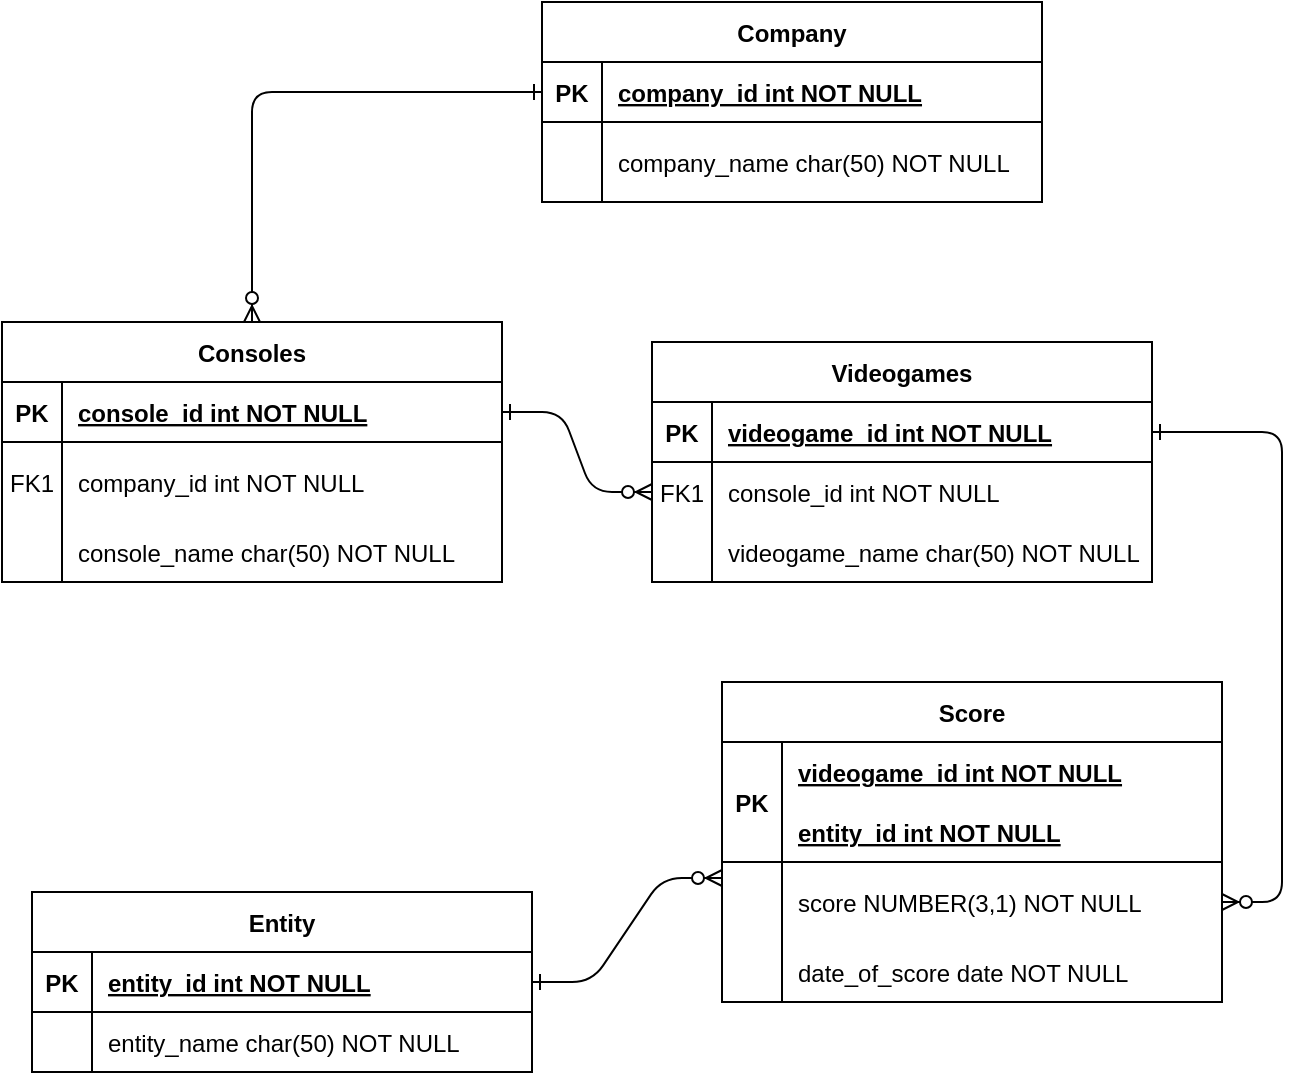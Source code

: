 <mxfile version="15.8.6" type="device"><diagram id="R2lEEEUBdFMjLlhIrx00" name="Page-1"><mxGraphModel dx="1186" dy="762" grid="1" gridSize="10" guides="1" tooltips="1" connect="1" arrows="1" fold="1" page="1" pageScale="1" pageWidth="850" pageHeight="1100" math="0" shadow="0" extFonts="Permanent Marker^https://fonts.googleapis.com/css?family=Permanent+Marker"><root><mxCell id="0"/><mxCell id="1" parent="0"/><mxCell id="QAriqx6nca8uOO2s14CR-1" value="" style="edgeStyle=entityRelationEdgeStyle;endArrow=ERzeroToMany;startArrow=ERone;endFill=1;startFill=0;exitX=1;exitY=0.5;exitDx=0;exitDy=0;" edge="1" parent="1" source="QAriqx6nca8uOO2s14CR-49" target="QAriqx6nca8uOO2s14CR-7"><mxGeometry width="100" height="100" relative="1" as="geometry"><mxPoint x="320" y="790" as="sourcePoint"/><mxPoint x="420" y="690" as="targetPoint"/></mxGeometry></mxCell><mxCell id="QAriqx6nca8uOO2s14CR-2" value="" style="edgeStyle=entityRelationEdgeStyle;endArrow=ERzeroToMany;startArrow=ERone;endFill=1;startFill=0;" edge="1" parent="1" source="QAriqx6nca8uOO2s14CR-4" target="QAriqx6nca8uOO2s14CR-17"><mxGeometry width="100" height="100" relative="1" as="geometry"><mxPoint x="380" y="250" as="sourcePoint"/><mxPoint x="440" y="275" as="targetPoint"/></mxGeometry></mxCell><mxCell id="QAriqx6nca8uOO2s14CR-3" value="Videogames" style="shape=table;startSize=30;container=1;collapsible=1;childLayout=tableLayout;fixedRows=1;rowLines=0;fontStyle=1;align=center;resizeLast=1;" vertex="1" parent="1"><mxGeometry x="425" y="220" width="250" height="120" as="geometry"/></mxCell><mxCell id="QAriqx6nca8uOO2s14CR-4" value="" style="shape=partialRectangle;collapsible=0;dropTarget=0;pointerEvents=0;fillColor=none;points=[[0,0.5],[1,0.5]];portConstraint=eastwest;top=0;left=0;right=0;bottom=1;" vertex="1" parent="QAriqx6nca8uOO2s14CR-3"><mxGeometry y="30" width="250" height="30" as="geometry"/></mxCell><mxCell id="QAriqx6nca8uOO2s14CR-5" value="PK" style="shape=partialRectangle;overflow=hidden;connectable=0;fillColor=none;top=0;left=0;bottom=0;right=0;fontStyle=1;" vertex="1" parent="QAriqx6nca8uOO2s14CR-4"><mxGeometry width="30" height="30" as="geometry"><mxRectangle width="30" height="30" as="alternateBounds"/></mxGeometry></mxCell><mxCell id="QAriqx6nca8uOO2s14CR-6" value="videogame_id int NOT NULL " style="shape=partialRectangle;overflow=hidden;connectable=0;fillColor=none;top=0;left=0;bottom=0;right=0;align=left;spacingLeft=6;fontStyle=5;" vertex="1" parent="QAriqx6nca8uOO2s14CR-4"><mxGeometry x="30" width="220" height="30" as="geometry"><mxRectangle width="220" height="30" as="alternateBounds"/></mxGeometry></mxCell><mxCell id="QAriqx6nca8uOO2s14CR-7" value="" style="shape=partialRectangle;collapsible=0;dropTarget=0;pointerEvents=0;fillColor=none;points=[[0,0.5],[1,0.5]];portConstraint=eastwest;top=0;left=0;right=0;bottom=0;" vertex="1" parent="QAriqx6nca8uOO2s14CR-3"><mxGeometry y="60" width="250" height="30" as="geometry"/></mxCell><mxCell id="QAriqx6nca8uOO2s14CR-8" value="FK1" style="shape=partialRectangle;overflow=hidden;connectable=0;fillColor=none;top=0;left=0;bottom=0;right=0;" vertex="1" parent="QAriqx6nca8uOO2s14CR-7"><mxGeometry width="30" height="30" as="geometry"><mxRectangle width="30" height="30" as="alternateBounds"/></mxGeometry></mxCell><mxCell id="QAriqx6nca8uOO2s14CR-9" value="console_id int NOT NULL" style="shape=partialRectangle;overflow=hidden;connectable=0;fillColor=none;top=0;left=0;bottom=0;right=0;align=left;spacingLeft=6;" vertex="1" parent="QAriqx6nca8uOO2s14CR-7"><mxGeometry x="30" width="220" height="30" as="geometry"><mxRectangle width="220" height="30" as="alternateBounds"/></mxGeometry></mxCell><mxCell id="QAriqx6nca8uOO2s14CR-10" value="" style="shape=partialRectangle;collapsible=0;dropTarget=0;pointerEvents=0;fillColor=none;points=[[0,0.5],[1,0.5]];portConstraint=eastwest;top=0;left=0;right=0;bottom=0;" vertex="1" parent="QAriqx6nca8uOO2s14CR-3"><mxGeometry y="90" width="250" height="30" as="geometry"/></mxCell><mxCell id="QAriqx6nca8uOO2s14CR-11" value="" style="shape=partialRectangle;overflow=hidden;connectable=0;fillColor=none;top=0;left=0;bottom=0;right=0;" vertex="1" parent="QAriqx6nca8uOO2s14CR-10"><mxGeometry width="30" height="30" as="geometry"><mxRectangle width="30" height="30" as="alternateBounds"/></mxGeometry></mxCell><mxCell id="QAriqx6nca8uOO2s14CR-12" value="videogame_name char(50) NOT NULL" style="shape=partialRectangle;overflow=hidden;connectable=0;fillColor=none;top=0;left=0;bottom=0;right=0;align=left;spacingLeft=6;" vertex="1" parent="QAriqx6nca8uOO2s14CR-10"><mxGeometry x="30" width="220" height="30" as="geometry"><mxRectangle width="220" height="30" as="alternateBounds"/></mxGeometry></mxCell><mxCell id="QAriqx6nca8uOO2s14CR-13" value="Score" style="shape=table;startSize=30;container=1;collapsible=1;childLayout=tableLayout;fixedRows=1;rowLines=0;fontStyle=1;align=center;resizeLast=1;" vertex="1" parent="1"><mxGeometry x="460" y="390" width="250" height="160" as="geometry"/></mxCell><mxCell id="QAriqx6nca8uOO2s14CR-14" value="" style="shape=partialRectangle;collapsible=0;dropTarget=0;pointerEvents=0;fillColor=none;points=[[0,0.5],[1,0.5]];portConstraint=eastwest;top=0;left=0;right=0;bottom=1;" vertex="1" parent="QAriqx6nca8uOO2s14CR-13"><mxGeometry y="30" width="250" height="60" as="geometry"/></mxCell><mxCell id="QAriqx6nca8uOO2s14CR-15" value="PK" style="shape=partialRectangle;overflow=hidden;connectable=0;fillColor=none;top=0;left=0;bottom=0;right=0;fontStyle=1;" vertex="1" parent="QAriqx6nca8uOO2s14CR-14"><mxGeometry width="30" height="60" as="geometry"><mxRectangle width="30" height="60" as="alternateBounds"/></mxGeometry></mxCell><mxCell id="QAriqx6nca8uOO2s14CR-16" value="" style="shape=partialRectangle;overflow=hidden;connectable=0;fillColor=none;top=0;left=0;bottom=0;right=0;align=left;spacingLeft=6;fontStyle=5;" vertex="1" parent="QAriqx6nca8uOO2s14CR-14"><mxGeometry x="30" width="220" height="60" as="geometry"><mxRectangle width="220" height="60" as="alternateBounds"/></mxGeometry></mxCell><mxCell id="QAriqx6nca8uOO2s14CR-17" value="" style="shape=partialRectangle;collapsible=0;dropTarget=0;pointerEvents=0;fillColor=none;points=[[0,0.5],[1,0.5]];portConstraint=eastwest;top=0;left=0;right=0;bottom=0;" vertex="1" parent="QAriqx6nca8uOO2s14CR-13"><mxGeometry y="90" width="250" height="40" as="geometry"/></mxCell><mxCell id="QAriqx6nca8uOO2s14CR-18" value="" style="shape=partialRectangle;overflow=hidden;connectable=0;fillColor=none;top=0;left=0;bottom=0;right=0;" vertex="1" parent="QAriqx6nca8uOO2s14CR-17"><mxGeometry width="30" height="40" as="geometry"><mxRectangle width="30" height="40" as="alternateBounds"/></mxGeometry></mxCell><mxCell id="QAriqx6nca8uOO2s14CR-19" value="score NUMBER(3,1) NOT NULL" style="shape=partialRectangle;overflow=hidden;connectable=0;fillColor=none;top=0;left=0;bottom=0;right=0;align=left;spacingLeft=6;" vertex="1" parent="QAriqx6nca8uOO2s14CR-17"><mxGeometry x="30" width="220" height="40" as="geometry"><mxRectangle width="220" height="40" as="alternateBounds"/></mxGeometry></mxCell><mxCell id="QAriqx6nca8uOO2s14CR-20" value="" style="shape=partialRectangle;collapsible=0;dropTarget=0;pointerEvents=0;fillColor=none;points=[[0,0.5],[1,0.5]];portConstraint=eastwest;top=0;left=0;right=0;bottom=0;" vertex="1" parent="QAriqx6nca8uOO2s14CR-13"><mxGeometry y="130" width="250" height="30" as="geometry"/></mxCell><mxCell id="QAriqx6nca8uOO2s14CR-21" value="" style="shape=partialRectangle;overflow=hidden;connectable=0;fillColor=none;top=0;left=0;bottom=0;right=0;" vertex="1" parent="QAriqx6nca8uOO2s14CR-20"><mxGeometry width="30" height="30" as="geometry"><mxRectangle width="30" height="30" as="alternateBounds"/></mxGeometry></mxCell><mxCell id="QAriqx6nca8uOO2s14CR-22" value="" style="shape=partialRectangle;overflow=hidden;connectable=0;fillColor=none;top=0;left=0;bottom=0;right=0;align=left;spacingLeft=6;" vertex="1" parent="QAriqx6nca8uOO2s14CR-20"><mxGeometry x="30" width="220" height="30" as="geometry"><mxRectangle width="220" height="30" as="alternateBounds"/></mxGeometry></mxCell><mxCell id="QAriqx6nca8uOO2s14CR-31" value="" style="shape=partialRectangle;collapsible=0;dropTarget=0;pointerEvents=0;fillColor=none;points=[[0,0.5],[1,0.5]];portConstraint=eastwest;top=0;left=0;right=0;bottom=0;" vertex="1" parent="1"><mxGeometry x="460" y="520" width="250" height="30" as="geometry"/></mxCell><mxCell id="QAriqx6nca8uOO2s14CR-32" value="" style="shape=partialRectangle;overflow=hidden;connectable=0;fillColor=none;top=0;left=0;bottom=0;right=0;" vertex="1" parent="QAriqx6nca8uOO2s14CR-31"><mxGeometry width="30" height="30" as="geometry"><mxRectangle width="30" height="30" as="alternateBounds"/></mxGeometry></mxCell><mxCell id="QAriqx6nca8uOO2s14CR-33" value="date_of_score date NOT NULL" style="shape=partialRectangle;overflow=hidden;connectable=0;fillColor=none;top=0;left=0;bottom=0;right=0;align=left;spacingLeft=6;" vertex="1" parent="QAriqx6nca8uOO2s14CR-31"><mxGeometry x="30" width="220" height="30" as="geometry"><mxRectangle width="220" height="30" as="alternateBounds"/></mxGeometry></mxCell><mxCell id="QAriqx6nca8uOO2s14CR-34" value="" style="shape=partialRectangle;collapsible=0;dropTarget=0;pointerEvents=0;fillColor=none;points=[[0,0.5],[1,0.5]];portConstraint=eastwest;top=0;left=0;right=0;bottom=0;fontStyle=1" vertex="1" parent="1"><mxGeometry x="460" y="420" width="250" height="30" as="geometry"/></mxCell><mxCell id="QAriqx6nca8uOO2s14CR-35" value="" style="shape=partialRectangle;overflow=hidden;connectable=0;fillColor=none;top=0;left=0;bottom=0;right=0;" vertex="1" parent="QAriqx6nca8uOO2s14CR-34"><mxGeometry width="30" height="30" as="geometry"><mxRectangle width="30" height="30" as="alternateBounds"/></mxGeometry></mxCell><mxCell id="QAriqx6nca8uOO2s14CR-36" value="videogame_id int NOT NULL" style="shape=partialRectangle;overflow=hidden;connectable=0;fillColor=none;top=0;left=0;bottom=0;right=0;align=left;spacingLeft=6;fontStyle=5" vertex="1" parent="QAriqx6nca8uOO2s14CR-34"><mxGeometry x="30" width="220" height="30" as="geometry"><mxRectangle width="220" height="30" as="alternateBounds"/></mxGeometry></mxCell><mxCell id="QAriqx6nca8uOO2s14CR-37" value="" style="shape=partialRectangle;collapsible=0;dropTarget=0;pointerEvents=0;fillColor=none;points=[[0,0.5],[1,0.5]];portConstraint=eastwest;top=0;left=0;right=0;bottom=0;fontStyle=0" vertex="1" parent="1"><mxGeometry x="460" y="450" width="250" height="30" as="geometry"/></mxCell><mxCell id="QAriqx6nca8uOO2s14CR-38" value="" style="shape=partialRectangle;overflow=hidden;connectable=0;fillColor=none;top=0;left=0;bottom=0;right=0;" vertex="1" parent="QAriqx6nca8uOO2s14CR-37"><mxGeometry width="30" height="30" as="geometry"><mxRectangle width="30" height="30" as="alternateBounds"/></mxGeometry></mxCell><mxCell id="QAriqx6nca8uOO2s14CR-39" value="entity_id int NOT NULL" style="shape=partialRectangle;overflow=hidden;connectable=0;fillColor=none;top=0;left=0;bottom=0;right=0;align=left;spacingLeft=6;fontStyle=5" vertex="1" parent="QAriqx6nca8uOO2s14CR-37"><mxGeometry x="30" width="220" height="30" as="geometry"><mxRectangle width="220" height="30" as="alternateBounds"/></mxGeometry></mxCell><mxCell id="QAriqx6nca8uOO2s14CR-40" value="Entity" style="shape=table;startSize=30;container=1;collapsible=1;childLayout=tableLayout;fixedRows=1;rowLines=0;fontStyle=1;align=center;resizeLast=1;" vertex="1" parent="1"><mxGeometry x="115" y="495" width="250" height="90" as="geometry"/></mxCell><mxCell id="QAriqx6nca8uOO2s14CR-41" value="" style="shape=partialRectangle;collapsible=0;dropTarget=0;pointerEvents=0;fillColor=none;points=[[0,0.5],[1,0.5]];portConstraint=eastwest;top=0;left=0;right=0;bottom=1;" vertex="1" parent="QAriqx6nca8uOO2s14CR-40"><mxGeometry y="30" width="250" height="30" as="geometry"/></mxCell><mxCell id="QAriqx6nca8uOO2s14CR-42" value="PK" style="shape=partialRectangle;overflow=hidden;connectable=0;fillColor=none;top=0;left=0;bottom=0;right=0;fontStyle=1;" vertex="1" parent="QAriqx6nca8uOO2s14CR-41"><mxGeometry width="30" height="30" as="geometry"><mxRectangle width="30" height="30" as="alternateBounds"/></mxGeometry></mxCell><mxCell id="QAriqx6nca8uOO2s14CR-43" value="entity_id int NOT NULL " style="shape=partialRectangle;overflow=hidden;connectable=0;fillColor=none;top=0;left=0;bottom=0;right=0;align=left;spacingLeft=6;fontStyle=5;" vertex="1" parent="QAriqx6nca8uOO2s14CR-41"><mxGeometry x="30" width="220" height="30" as="geometry"><mxRectangle width="220" height="30" as="alternateBounds"/></mxGeometry></mxCell><mxCell id="QAriqx6nca8uOO2s14CR-44" value="" style="shape=partialRectangle;collapsible=0;dropTarget=0;pointerEvents=0;fillColor=none;points=[[0,0.5],[1,0.5]];portConstraint=eastwest;top=0;left=0;right=0;bottom=0;" vertex="1" parent="QAriqx6nca8uOO2s14CR-40"><mxGeometry y="60" width="250" height="30" as="geometry"/></mxCell><mxCell id="QAriqx6nca8uOO2s14CR-45" value="" style="shape=partialRectangle;overflow=hidden;connectable=0;fillColor=none;top=0;left=0;bottom=0;right=0;" vertex="1" parent="QAriqx6nca8uOO2s14CR-44"><mxGeometry width="30" height="30" as="geometry"><mxRectangle width="30" height="30" as="alternateBounds"/></mxGeometry></mxCell><mxCell id="QAriqx6nca8uOO2s14CR-46" value="entity_name char(50) NOT NULL" style="shape=partialRectangle;overflow=hidden;connectable=0;fillColor=none;top=0;left=0;bottom=0;right=0;align=left;spacingLeft=6;" vertex="1" parent="QAriqx6nca8uOO2s14CR-44"><mxGeometry x="30" width="220" height="30" as="geometry"><mxRectangle width="220" height="30" as="alternateBounds"/></mxGeometry></mxCell><mxCell id="QAriqx6nca8uOO2s14CR-47" value="" style="edgeStyle=entityRelationEdgeStyle;endArrow=ERzeroToMany;startArrow=ERone;endFill=1;startFill=0;exitX=1;exitY=0.5;exitDx=0;exitDy=0;" edge="1" parent="1" source="QAriqx6nca8uOO2s14CR-41"><mxGeometry width="100" height="100" relative="1" as="geometry"><mxPoint x="360" y="245" as="sourcePoint"/><mxPoint x="460" y="488" as="targetPoint"/></mxGeometry></mxCell><mxCell id="QAriqx6nca8uOO2s14CR-48" value="Consoles" style="shape=table;startSize=30;container=1;collapsible=1;childLayout=tableLayout;fixedRows=1;rowLines=0;fontStyle=1;align=center;resizeLast=1;" vertex="1" parent="1"><mxGeometry x="100" y="210" width="250" height="130" as="geometry"/></mxCell><mxCell id="QAriqx6nca8uOO2s14CR-49" value="" style="shape=partialRectangle;collapsible=0;dropTarget=0;pointerEvents=0;fillColor=none;points=[[0,0.5],[1,0.5]];portConstraint=eastwest;top=0;left=0;right=0;bottom=1;" vertex="1" parent="QAriqx6nca8uOO2s14CR-48"><mxGeometry y="30" width="250" height="30" as="geometry"/></mxCell><mxCell id="QAriqx6nca8uOO2s14CR-50" value="PK" style="shape=partialRectangle;overflow=hidden;connectable=0;fillColor=none;top=0;left=0;bottom=0;right=0;fontStyle=1;" vertex="1" parent="QAriqx6nca8uOO2s14CR-49"><mxGeometry width="30" height="30" as="geometry"><mxRectangle width="30" height="30" as="alternateBounds"/></mxGeometry></mxCell><mxCell id="QAriqx6nca8uOO2s14CR-51" value="console_id int NOT NULL " style="shape=partialRectangle;overflow=hidden;connectable=0;fillColor=none;top=0;left=0;bottom=0;right=0;align=left;spacingLeft=6;fontStyle=5;" vertex="1" parent="QAriqx6nca8uOO2s14CR-49"><mxGeometry x="30" width="220" height="30" as="geometry"><mxRectangle width="220" height="30" as="alternateBounds"/></mxGeometry></mxCell><mxCell id="QAriqx6nca8uOO2s14CR-52" value="" style="shape=partialRectangle;collapsible=0;dropTarget=0;pointerEvents=0;fillColor=none;points=[[0,0.5],[1,0.5]];portConstraint=eastwest;top=0;left=0;right=0;bottom=0;" vertex="1" parent="QAriqx6nca8uOO2s14CR-48"><mxGeometry y="60" width="250" height="40" as="geometry"/></mxCell><mxCell id="QAriqx6nca8uOO2s14CR-53" value="FK1" style="shape=partialRectangle;overflow=hidden;connectable=0;fillColor=none;top=0;left=0;bottom=0;right=0;" vertex="1" parent="QAriqx6nca8uOO2s14CR-52"><mxGeometry width="30" height="40" as="geometry"><mxRectangle width="30" height="40" as="alternateBounds"/></mxGeometry></mxCell><mxCell id="QAriqx6nca8uOO2s14CR-54" value="company_id int NOT NULL" style="shape=partialRectangle;overflow=hidden;connectable=0;fillColor=none;top=0;left=0;bottom=0;right=0;align=left;spacingLeft=6;" vertex="1" parent="QAriqx6nca8uOO2s14CR-52"><mxGeometry x="30" width="220" height="40" as="geometry"><mxRectangle width="220" height="40" as="alternateBounds"/></mxGeometry></mxCell><mxCell id="QAriqx6nca8uOO2s14CR-55" value="" style="shape=partialRectangle;collapsible=0;dropTarget=0;pointerEvents=0;fillColor=none;points=[[0,0.5],[1,0.5]];portConstraint=eastwest;top=0;left=0;right=0;bottom=0;" vertex="1" parent="QAriqx6nca8uOO2s14CR-48"><mxGeometry y="100" width="250" height="30" as="geometry"/></mxCell><mxCell id="QAriqx6nca8uOO2s14CR-56" value="" style="shape=partialRectangle;overflow=hidden;connectable=0;fillColor=none;top=0;left=0;bottom=0;right=0;" vertex="1" parent="QAriqx6nca8uOO2s14CR-55"><mxGeometry width="30" height="30" as="geometry"><mxRectangle width="30" height="30" as="alternateBounds"/></mxGeometry></mxCell><mxCell id="QAriqx6nca8uOO2s14CR-57" value="console_name char(50) NOT NULL" style="shape=partialRectangle;overflow=hidden;connectable=0;fillColor=none;top=0;left=0;bottom=0;right=0;align=left;spacingLeft=6;" vertex="1" parent="QAriqx6nca8uOO2s14CR-55"><mxGeometry x="30" width="220" height="30" as="geometry"><mxRectangle width="220" height="30" as="alternateBounds"/></mxGeometry></mxCell><mxCell id="QAriqx6nca8uOO2s14CR-59" value="Company" style="shape=table;startSize=30;container=1;collapsible=1;childLayout=tableLayout;fixedRows=1;rowLines=0;fontStyle=1;align=center;resizeLast=1;" vertex="1" parent="1"><mxGeometry x="370" y="50" width="250" height="100" as="geometry"/></mxCell><mxCell id="QAriqx6nca8uOO2s14CR-60" value="" style="shape=partialRectangle;collapsible=0;dropTarget=0;pointerEvents=0;fillColor=none;points=[[0,0.5],[1,0.5]];portConstraint=eastwest;top=0;left=0;right=0;bottom=1;" vertex="1" parent="QAriqx6nca8uOO2s14CR-59"><mxGeometry y="30" width="250" height="30" as="geometry"/></mxCell><mxCell id="QAriqx6nca8uOO2s14CR-61" value="PK" style="shape=partialRectangle;overflow=hidden;connectable=0;fillColor=none;top=0;left=0;bottom=0;right=0;fontStyle=1;" vertex="1" parent="QAriqx6nca8uOO2s14CR-60"><mxGeometry width="30" height="30" as="geometry"><mxRectangle width="30" height="30" as="alternateBounds"/></mxGeometry></mxCell><mxCell id="QAriqx6nca8uOO2s14CR-62" value="company_id int NOT NULL " style="shape=partialRectangle;overflow=hidden;connectable=0;fillColor=none;top=0;left=0;bottom=0;right=0;align=left;spacingLeft=6;fontStyle=5;" vertex="1" parent="QAriqx6nca8uOO2s14CR-60"><mxGeometry x="30" width="220" height="30" as="geometry"><mxRectangle width="220" height="30" as="alternateBounds"/></mxGeometry></mxCell><mxCell id="QAriqx6nca8uOO2s14CR-63" value="" style="shape=partialRectangle;collapsible=0;dropTarget=0;pointerEvents=0;fillColor=none;points=[[0,0.5],[1,0.5]];portConstraint=eastwest;top=0;left=0;right=0;bottom=0;" vertex="1" parent="QAriqx6nca8uOO2s14CR-59"><mxGeometry y="60" width="250" height="40" as="geometry"/></mxCell><mxCell id="QAriqx6nca8uOO2s14CR-64" value="" style="shape=partialRectangle;overflow=hidden;connectable=0;fillColor=none;top=0;left=0;bottom=0;right=0;" vertex="1" parent="QAriqx6nca8uOO2s14CR-63"><mxGeometry width="30" height="40" as="geometry"><mxRectangle width="30" height="40" as="alternateBounds"/></mxGeometry></mxCell><mxCell id="QAriqx6nca8uOO2s14CR-65" value="company_name char(50) NOT NULL" style="shape=partialRectangle;overflow=hidden;connectable=0;fillColor=none;top=0;left=0;bottom=0;right=0;align=left;spacingLeft=6;" vertex="1" parent="QAriqx6nca8uOO2s14CR-63"><mxGeometry x="30" width="220" height="40" as="geometry"><mxRectangle width="220" height="40" as="alternateBounds"/></mxGeometry></mxCell><mxCell id="QAriqx6nca8uOO2s14CR-70" value="" style="endArrow=ERzeroToMany;startArrow=ERone;endFill=1;startFill=0;edgeStyle=orthogonalEdgeStyle;" edge="1" parent="1" source="QAriqx6nca8uOO2s14CR-60" target="QAriqx6nca8uOO2s14CR-48"><mxGeometry width="100" height="100" relative="1" as="geometry"><mxPoint x="180" y="60" as="sourcePoint"/><mxPoint x="200" y="200" as="targetPoint"/></mxGeometry></mxCell></root></mxGraphModel></diagram></mxfile>